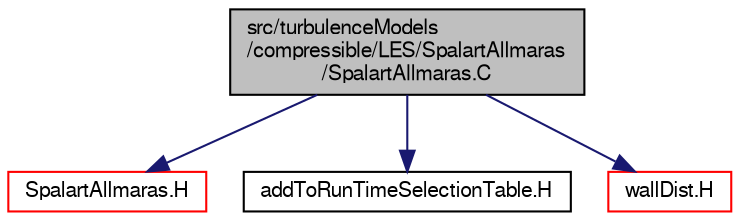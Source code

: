 digraph "src/turbulenceModels/compressible/LES/SpalartAllmaras/SpalartAllmaras.C"
{
  bgcolor="transparent";
  edge [fontname="FreeSans",fontsize="10",labelfontname="FreeSans",labelfontsize="10"];
  node [fontname="FreeSans",fontsize="10",shape=record];
  Node0 [label="src/turbulenceModels\l/compressible/LES/SpalartAllmaras\l/SpalartAllmaras.C",height=0.2,width=0.4,color="black", fillcolor="grey75", style="filled", fontcolor="black"];
  Node0 -> Node1 [color="midnightblue",fontsize="10",style="solid",fontname="FreeSans"];
  Node1 [label="SpalartAllmaras.H",height=0.2,width=0.4,color="red",URL="$a39887.html"];
  Node0 -> Node302 [color="midnightblue",fontsize="10",style="solid",fontname="FreeSans"];
  Node302 [label="addToRunTimeSelectionTable.H",height=0.2,width=0.4,color="black",URL="$a09263.html",tooltip="Macros for easy insertion into run-time selection tables. "];
  Node0 -> Node303 [color="midnightblue",fontsize="10",style="solid",fontname="FreeSans"];
  Node303 [label="wallDist.H",height=0.2,width=0.4,color="red",URL="$a03737.html"];
}
